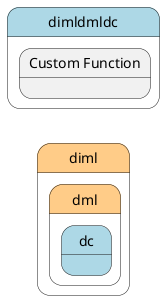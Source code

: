 @startuml
left to right direction


state "diml" as diml #ffcc88 {
state "dml" as dimldml #ffcc88 {
state "dc" as dimldmldc #lightblue {
}
}
}


state "dimldmldc" as pstatename #lightblue {
    state "Custom Function" as dcfunction {
    }
}





@enduml
